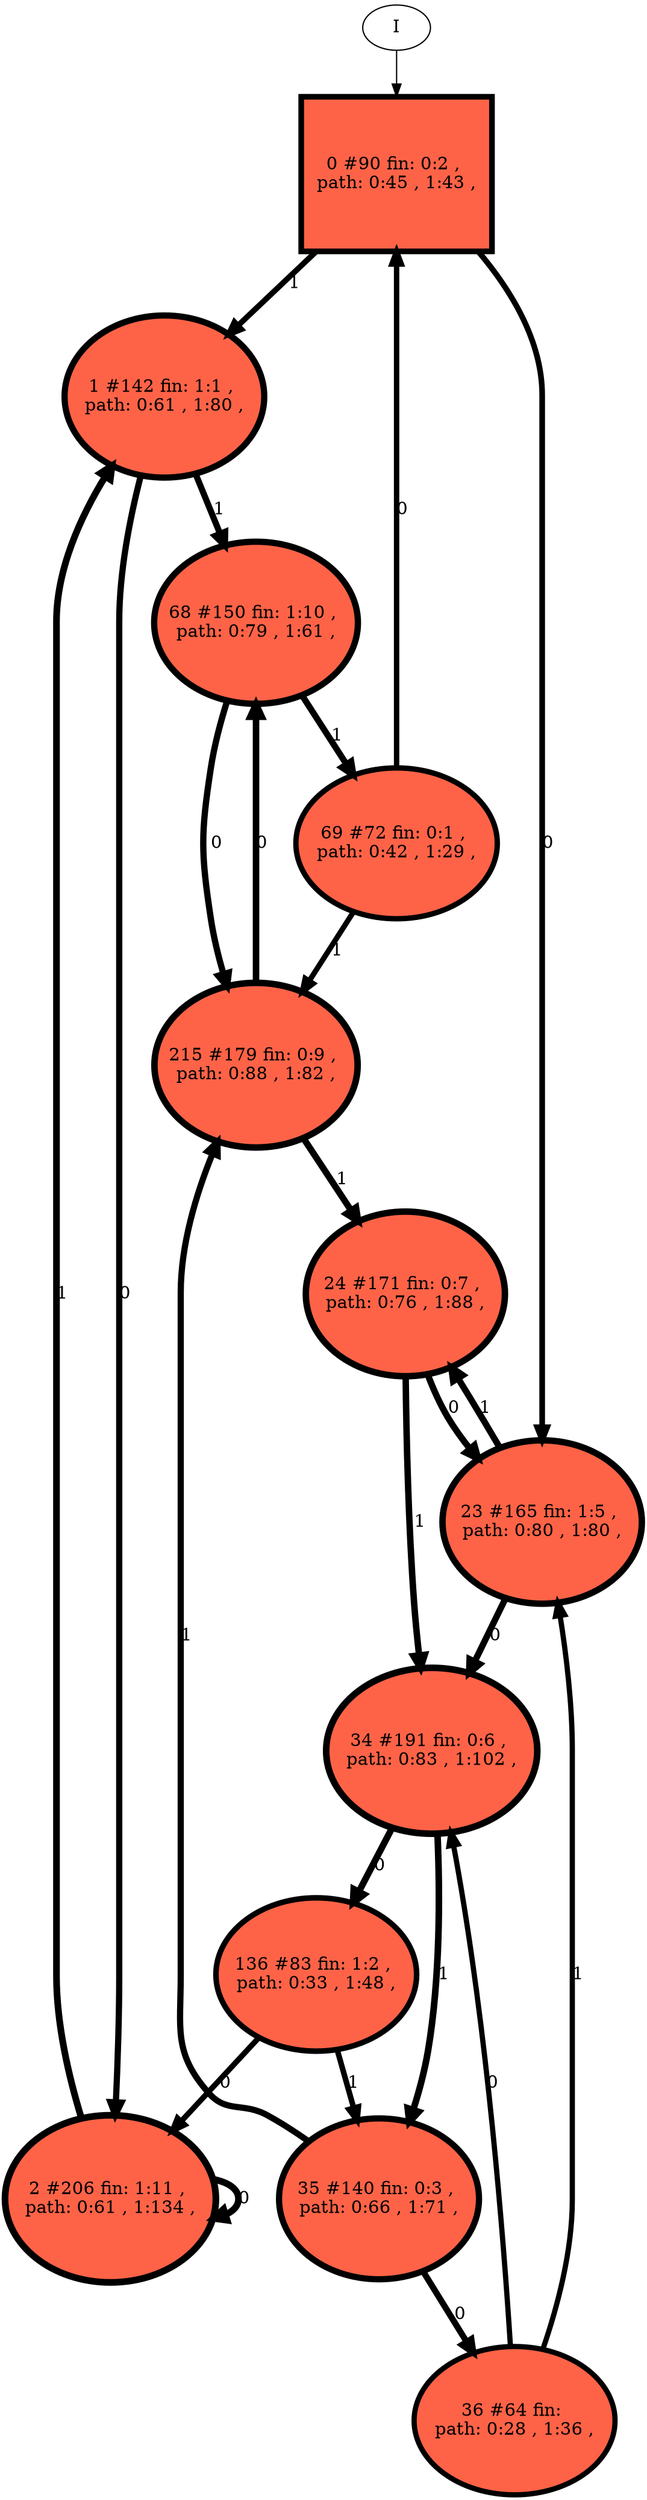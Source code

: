 // produced with flexfringe // 
digraph DFA {
	0 [label="root" shape=box];
		I -> 0;
	0 [ label="0 #90 fin: 0:2 , 
 path: 0:45 , 1:43 , " , style=filled, fillcolor="tomato", width=1.70672, height=1.70672, penwidth=4.51086];
		0 -> 1 [label="1 " , penwidth=4.51086 ];
		0 -> 23 [label="0 " , penwidth=4.51086 ];
	1 [ label="1 #142 fin: 1:1 , 
 path: 0:61 , 1:80 , " , style=filled, fillcolor="tomato", width=1.78555, height=1.78555, penwidth=4.96284];
		1 -> 68 [label="1 " , penwidth=4.96284 ];
		1 -> 2 [label="0 " , penwidth=4.96284 ];
	23 [ label="23 #165 fin: 1:5 , 
 path: 0:80 , 1:80 , " , style=filled, fillcolor="tomato", width=1.81025, height=1.81025, penwidth=5.11199];
		23 -> 24 [label="1 " , penwidth=5.11199 ];
		23 -> 34 [label="0 " , penwidth=5.11199 ];
	68 [ label="68 #150 fin: 1:10 , 
 path: 0:79 , 1:61 , " , style=filled, fillcolor="tomato", width=1.79464, height=1.79464, penwidth=5.01728];
		68 -> 69 [label="1 " , penwidth=5.01728 ];
		68 -> 215 [label="0 " , penwidth=5.01728 ];
	2 [ label="2 #206 fin: 1:11 , 
 path: 0:61 , 1:134 , " , style=filled, fillcolor="tomato", width=1.84573, height=1.84573, penwidth=5.33272];
		2 -> 1 [label="1 " , penwidth=5.33272 ];
		2 -> 2 [label="0 " , penwidth=5.33272 ];
	24 [ label="24 #171 fin: 0:7 , 
 path: 0:76 , 1:88 , " , style=filled, fillcolor="tomato", width=1.81604, height=1.81604, penwidth=5.14749];
		24 -> 34 [label="1 " , penwidth=5.14749 ];
		24 -> 23 [label="0 " , penwidth=5.14749 ];
	34 [ label="34 #191 fin: 0:6 , 
 path: 0:83 , 1:102 , " , style=filled, fillcolor="tomato", width=1.83378, height=1.83378, penwidth=5.2575];
		34 -> 35 [label="1 " , penwidth=5.2575 ];
		34 -> 136 [label="0 " , penwidth=5.2575 ];
	69 [ label="69 #72 fin: 0:1 , 
 path: 0:42 , 1:29 , " , style=filled, fillcolor="tomato", width=1.66591, height=1.66591, penwidth=4.29046];
		69 -> 215 [label="1 " , penwidth=4.29046 ];
		69 -> 0 [label="0 " , penwidth=4.29046 ];
	215 [ label="215 #179 fin: 0:9 , 
 path: 0:88 , 1:82 , " , style=filled, fillcolor="tomato", width=1.82341, height=1.82341, penwidth=5.19296];
		215 -> 24 [label="1 " , penwidth=5.19296 ];
		215 -> 68 [label="0 " , penwidth=5.19296 ];
	35 [ label="35 #140 fin: 0:3 , 
 path: 0:66 , 1:71 , " , style=filled, fillcolor="tomato", width=1.78318, height=1.78318, penwidth=4.94876];
		35 -> 215 [label="1 " , penwidth=4.94876 ];
		35 -> 36 [label="0 " , penwidth=4.94876 ];
	136 [ label="136 #83 fin: 1:2 , 
 path: 0:33 , 1:48 , " , style=filled, fillcolor="tomato", width=1.69209, height=1.69209, penwidth=4.43082];
		136 -> 35 [label="1 " , penwidth=4.43082 ];
		136 -> 2 [label="0 " , penwidth=4.43082 ];
	36 [ label="36 #64 fin: 
 path: 0:28 , 1:36 , " , style=filled, fillcolor="tomato", width=1.64372, height=1.64372, penwidth=4.17439];
		36 -> 23 [label="1 " , penwidth=4.17439 ];
		36 -> 34 [label="0 " , penwidth=4.17439 ];
}
